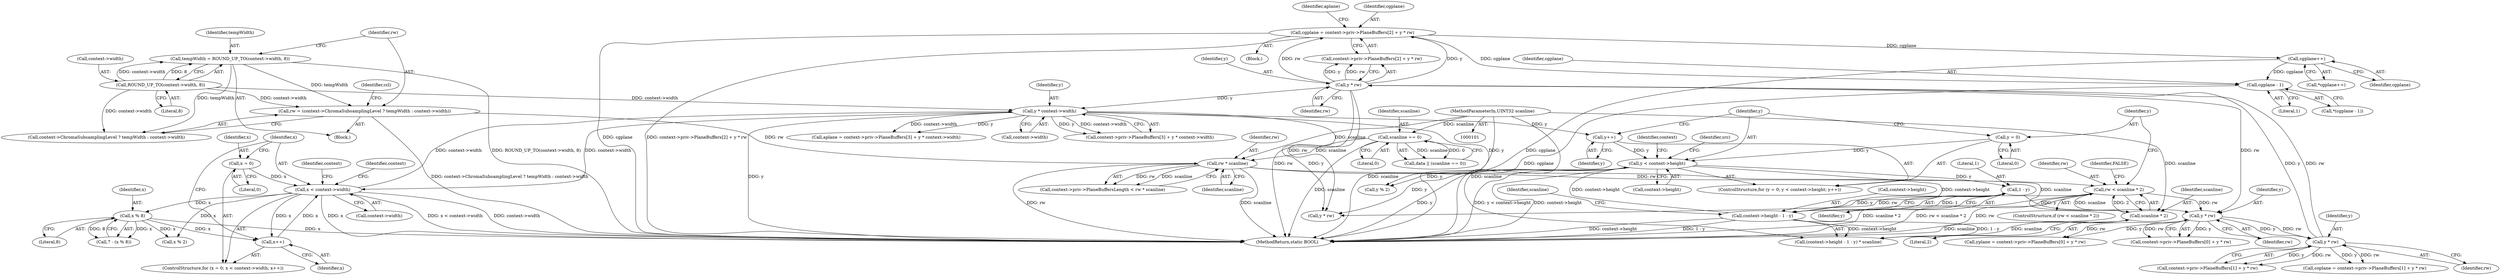 digraph "0_FreeRDP_d1112c279bd1a327e8e4d0b5f371458bf2579659_5@pointer" {
"1000768" [label="(Call,cgplane - 1)"];
"1000236" [label="(Call,cgplane = context->priv->PlaneBuffers[2] + y * rw)"];
"1000246" [label="(Call,y * rw)"];
"1000233" [label="(Call,y * rw)"];
"1000220" [label="(Call,y * rw)"];
"1000206" [label="(Call,1 - y)"];
"1000189" [label="(Call,y < context->height)"];
"1000186" [label="(Call,y = 0)"];
"1000194" [label="(Call,y++)"];
"1000259" [label="(Call,y * context->width)"];
"1000268" [label="(Call,x < context->width)"];
"1000273" [label="(Call,x++)"];
"1000539" [label="(Call,x % 8)"];
"1000265" [label="(Call,x = 0)"];
"1000145" [label="(Call,ROUND_UP_TO(context->width, 8))"];
"1000202" [label="(Call,context->height - 1 - y)"];
"1000178" [label="(Call,rw < scanline * 2)"];
"1000172" [label="(Call,rw * scanline)"];
"1000150" [label="(Call,rw = (context->ChromaSubsamplingLevel ? tempWidth : context->width))"];
"1000143" [label="(Call,tempWidth = ROUND_UP_TO(context->width, 8))"];
"1000138" [label="(Call,scanline == 0)"];
"1000104" [label="(MethodParameterIn,UINT32 scanline)"];
"1000180" [label="(Call,scanline * 2)"];
"1000718" [label="(Call,cgplane++)"];
"1000769" [label="(Identifier,cgplane)"];
"1000195" [label="(Identifier,y)"];
"1000104" [label="(MethodParameterIn,UINT32 scanline)"];
"1000225" [label="(Call,context->priv->PlaneBuffers[1] + y * rw)"];
"1000172" [label="(Call,rw * scanline)"];
"1000178" [label="(Call,rw < scanline * 2)"];
"1000270" [label="(Call,context->width)"];
"1000234" [label="(Identifier,y)"];
"1000717" [label="(Call,*cgplane++)"];
"1000105" [label="(Block,)"];
"1000180" [label="(Call,scanline * 2)"];
"1000268" [label="(Call,x < context->width)"];
"1000251" [label="(Call,context->priv->PlaneBuffers[3] + y * context->width)"];
"1000196" [label="(Block,)"];
"1000248" [label="(Identifier,rw)"];
"1000194" [label="(Call,y++)"];
"1000198" [label="(Identifier,src)"];
"1000260" [label="(Identifier,y)"];
"1000150" [label="(Call,rw = (context->ChromaSubsamplingLevel ? tempWidth : context->width))"];
"1000212" [label="(Call,context->priv->PlaneBuffers[0] + y * rw)"];
"1000777" [label="(Call,y % 2)"];
"1000188" [label="(Literal,0)"];
"1000181" [label="(Identifier,scanline)"];
"1000182" [label="(Literal,2)"];
"1000152" [label="(Call,context->ChromaSubsamplingLevel ? tempWidth : context->width)"];
"1000246" [label="(Call,y * rw)"];
"1000207" [label="(Literal,1)"];
"1000222" [label="(Identifier,rw)"];
"1000247" [label="(Identifier,y)"];
"1000151" [label="(Identifier,rw)"];
"1000745" [label="(Call,x % 2)"];
"1000767" [label="(Call,*(cgplane - 1))"];
"1000145" [label="(Call,ROUND_UP_TO(context->width, 8))"];
"1000177" [label="(ControlStructure,if (rw < scanline * 2))"];
"1000146" [label="(Call,context->width)"];
"1000718" [label="(Call,cgplane++)"];
"1000220" [label="(Call,y * rw)"];
"1000161" [label="(Identifier,ccl)"];
"1000774" [label="(Identifier,context)"];
"1000269" [label="(Identifier,x)"];
"1000273" [label="(Call,x++)"];
"1000149" [label="(Literal,8)"];
"1000139" [label="(Identifier,scanline)"];
"1000267" [label="(Literal,0)"];
"1000250" [label="(Identifier,aplane)"];
"1000203" [label="(Call,context->height)"];
"1000191" [label="(Call,context->height)"];
"1000278" [label="(Identifier,context)"];
"1000770" [label="(Literal,1)"];
"1000206" [label="(Call,1 - y)"];
"1000236" [label="(Call,cgplane = context->priv->PlaneBuffers[2] + y * rw)"];
"1000792" [label="(Call,y * rw)"];
"1000187" [label="(Identifier,y)"];
"1000233" [label="(Call,y * rw)"];
"1000274" [label="(Identifier,x)"];
"1000742" [label="(Identifier,context)"];
"1000221" [label="(Identifier,y)"];
"1000140" [label="(Literal,0)"];
"1000266" [label="(Identifier,x)"];
"1000235" [label="(Identifier,rw)"];
"1000539" [label="(Call,x % 8)"];
"1000238" [label="(Call,context->priv->PlaneBuffers[2] + y * rw)"];
"1000209" [label="(Identifier,scanline)"];
"1000261" [label="(Call,context->width)"];
"1000136" [label="(Call,data || (scanline == 0))"];
"1000249" [label="(Call,aplane = context->priv->PlaneBuffers[3] + y * context->width)"];
"1000144" [label="(Identifier,tempWidth)"];
"1000184" [label="(Identifier,FALSE)"];
"1000264" [label="(ControlStructure,for (x = 0; x < context->width; x++))"];
"1000166" [label="(Call,context->priv->PlaneBuffersLength < rw * scanline)"];
"1000143" [label="(Call,tempWidth = ROUND_UP_TO(context->width, 8))"];
"1000186" [label="(Call,y = 0)"];
"1000190" [label="(Identifier,y)"];
"1000138" [label="(Call,scanline == 0)"];
"1000223" [label="(Call,coplane = context->priv->PlaneBuffers[1] + y * rw)"];
"1000208" [label="(Identifier,y)"];
"1000719" [label="(Identifier,cgplane)"];
"1000185" [label="(ControlStructure,for (y = 0; y < context->height; y++))"];
"1000179" [label="(Identifier,rw)"];
"1000541" [label="(Literal,8)"];
"1000841" [label="(MethodReturn,static BOOL)"];
"1000201" [label="(Call,(context->height - 1 - y) * scanline)"];
"1000265" [label="(Call,x = 0)"];
"1000202" [label="(Call,context->height - 1 - y)"];
"1000259" [label="(Call,y * context->width)"];
"1000174" [label="(Identifier,scanline)"];
"1000768" [label="(Call,cgplane - 1)"];
"1000210" [label="(Call,yplane = context->priv->PlaneBuffers[0] + y * rw)"];
"1000237" [label="(Identifier,cgplane)"];
"1000537" [label="(Call,7 - (x % 8))"];
"1000540" [label="(Identifier,x)"];
"1000189" [label="(Call,y < context->height)"];
"1000173" [label="(Identifier,rw)"];
"1000768" -> "1000767"  [label="AST: "];
"1000768" -> "1000770"  [label="CFG: "];
"1000769" -> "1000768"  [label="AST: "];
"1000770" -> "1000768"  [label="AST: "];
"1000767" -> "1000768"  [label="CFG: "];
"1000768" -> "1000841"  [label="DDG: cgplane"];
"1000236" -> "1000768"  [label="DDG: cgplane"];
"1000718" -> "1000768"  [label="DDG: cgplane"];
"1000236" -> "1000196"  [label="AST: "];
"1000236" -> "1000238"  [label="CFG: "];
"1000237" -> "1000236"  [label="AST: "];
"1000238" -> "1000236"  [label="AST: "];
"1000250" -> "1000236"  [label="CFG: "];
"1000236" -> "1000841"  [label="DDG: cgplane"];
"1000236" -> "1000841"  [label="DDG: context->priv->PlaneBuffers[2] + y * rw"];
"1000246" -> "1000236"  [label="DDG: y"];
"1000246" -> "1000236"  [label="DDG: rw"];
"1000236" -> "1000718"  [label="DDG: cgplane"];
"1000246" -> "1000238"  [label="AST: "];
"1000246" -> "1000248"  [label="CFG: "];
"1000247" -> "1000246"  [label="AST: "];
"1000248" -> "1000246"  [label="AST: "];
"1000238" -> "1000246"  [label="CFG: "];
"1000246" -> "1000841"  [label="DDG: rw"];
"1000246" -> "1000220"  [label="DDG: rw"];
"1000246" -> "1000238"  [label="DDG: y"];
"1000246" -> "1000238"  [label="DDG: rw"];
"1000233" -> "1000246"  [label="DDG: y"];
"1000233" -> "1000246"  [label="DDG: rw"];
"1000246" -> "1000259"  [label="DDG: y"];
"1000246" -> "1000792"  [label="DDG: rw"];
"1000233" -> "1000225"  [label="AST: "];
"1000233" -> "1000235"  [label="CFG: "];
"1000234" -> "1000233"  [label="AST: "];
"1000235" -> "1000233"  [label="AST: "];
"1000225" -> "1000233"  [label="CFG: "];
"1000233" -> "1000223"  [label="DDG: y"];
"1000233" -> "1000223"  [label="DDG: rw"];
"1000233" -> "1000225"  [label="DDG: y"];
"1000233" -> "1000225"  [label="DDG: rw"];
"1000220" -> "1000233"  [label="DDG: y"];
"1000220" -> "1000233"  [label="DDG: rw"];
"1000220" -> "1000212"  [label="AST: "];
"1000220" -> "1000222"  [label="CFG: "];
"1000221" -> "1000220"  [label="AST: "];
"1000222" -> "1000220"  [label="AST: "];
"1000212" -> "1000220"  [label="CFG: "];
"1000220" -> "1000210"  [label="DDG: y"];
"1000220" -> "1000210"  [label="DDG: rw"];
"1000220" -> "1000212"  [label="DDG: y"];
"1000220" -> "1000212"  [label="DDG: rw"];
"1000206" -> "1000220"  [label="DDG: y"];
"1000178" -> "1000220"  [label="DDG: rw"];
"1000206" -> "1000202"  [label="AST: "];
"1000206" -> "1000208"  [label="CFG: "];
"1000207" -> "1000206"  [label="AST: "];
"1000208" -> "1000206"  [label="AST: "];
"1000202" -> "1000206"  [label="CFG: "];
"1000206" -> "1000202"  [label="DDG: 1"];
"1000206" -> "1000202"  [label="DDG: y"];
"1000189" -> "1000206"  [label="DDG: y"];
"1000189" -> "1000185"  [label="AST: "];
"1000189" -> "1000191"  [label="CFG: "];
"1000190" -> "1000189"  [label="AST: "];
"1000191" -> "1000189"  [label="AST: "];
"1000198" -> "1000189"  [label="CFG: "];
"1000774" -> "1000189"  [label="CFG: "];
"1000189" -> "1000841"  [label="DDG: y"];
"1000189" -> "1000841"  [label="DDG: y < context->height"];
"1000189" -> "1000841"  [label="DDG: context->height"];
"1000186" -> "1000189"  [label="DDG: y"];
"1000194" -> "1000189"  [label="DDG: y"];
"1000202" -> "1000189"  [label="DDG: context->height"];
"1000189" -> "1000202"  [label="DDG: context->height"];
"1000189" -> "1000777"  [label="DDG: y"];
"1000189" -> "1000792"  [label="DDG: y"];
"1000186" -> "1000185"  [label="AST: "];
"1000186" -> "1000188"  [label="CFG: "];
"1000187" -> "1000186"  [label="AST: "];
"1000188" -> "1000186"  [label="AST: "];
"1000190" -> "1000186"  [label="CFG: "];
"1000194" -> "1000185"  [label="AST: "];
"1000194" -> "1000195"  [label="CFG: "];
"1000195" -> "1000194"  [label="AST: "];
"1000190" -> "1000194"  [label="CFG: "];
"1000259" -> "1000194"  [label="DDG: y"];
"1000259" -> "1000251"  [label="AST: "];
"1000259" -> "1000261"  [label="CFG: "];
"1000260" -> "1000259"  [label="AST: "];
"1000261" -> "1000259"  [label="AST: "];
"1000251" -> "1000259"  [label="CFG: "];
"1000259" -> "1000841"  [label="DDG: y"];
"1000259" -> "1000249"  [label="DDG: y"];
"1000259" -> "1000249"  [label="DDG: context->width"];
"1000259" -> "1000251"  [label="DDG: y"];
"1000259" -> "1000251"  [label="DDG: context->width"];
"1000268" -> "1000259"  [label="DDG: context->width"];
"1000145" -> "1000259"  [label="DDG: context->width"];
"1000259" -> "1000268"  [label="DDG: context->width"];
"1000259" -> "1000777"  [label="DDG: y"];
"1000259" -> "1000792"  [label="DDG: y"];
"1000268" -> "1000264"  [label="AST: "];
"1000268" -> "1000270"  [label="CFG: "];
"1000269" -> "1000268"  [label="AST: "];
"1000270" -> "1000268"  [label="AST: "];
"1000278" -> "1000268"  [label="CFG: "];
"1000742" -> "1000268"  [label="CFG: "];
"1000268" -> "1000841"  [label="DDG: x"];
"1000268" -> "1000841"  [label="DDG: x < context->width"];
"1000268" -> "1000841"  [label="DDG: context->width"];
"1000273" -> "1000268"  [label="DDG: x"];
"1000265" -> "1000268"  [label="DDG: x"];
"1000268" -> "1000273"  [label="DDG: x"];
"1000268" -> "1000539"  [label="DDG: x"];
"1000268" -> "1000745"  [label="DDG: x"];
"1000273" -> "1000264"  [label="AST: "];
"1000273" -> "1000274"  [label="CFG: "];
"1000274" -> "1000273"  [label="AST: "];
"1000269" -> "1000273"  [label="CFG: "];
"1000539" -> "1000273"  [label="DDG: x"];
"1000539" -> "1000537"  [label="AST: "];
"1000539" -> "1000541"  [label="CFG: "];
"1000540" -> "1000539"  [label="AST: "];
"1000541" -> "1000539"  [label="AST: "];
"1000537" -> "1000539"  [label="CFG: "];
"1000539" -> "1000841"  [label="DDG: x"];
"1000539" -> "1000537"  [label="DDG: x"];
"1000539" -> "1000537"  [label="DDG: 8"];
"1000539" -> "1000745"  [label="DDG: x"];
"1000265" -> "1000264"  [label="AST: "];
"1000265" -> "1000267"  [label="CFG: "];
"1000266" -> "1000265"  [label="AST: "];
"1000267" -> "1000265"  [label="AST: "];
"1000269" -> "1000265"  [label="CFG: "];
"1000145" -> "1000143"  [label="AST: "];
"1000145" -> "1000149"  [label="CFG: "];
"1000146" -> "1000145"  [label="AST: "];
"1000149" -> "1000145"  [label="AST: "];
"1000143" -> "1000145"  [label="CFG: "];
"1000145" -> "1000143"  [label="DDG: context->width"];
"1000145" -> "1000143"  [label="DDG: 8"];
"1000145" -> "1000150"  [label="DDG: context->width"];
"1000145" -> "1000152"  [label="DDG: context->width"];
"1000202" -> "1000201"  [label="AST: "];
"1000203" -> "1000202"  [label="AST: "];
"1000209" -> "1000202"  [label="CFG: "];
"1000202" -> "1000841"  [label="DDG: 1 - y"];
"1000202" -> "1000841"  [label="DDG: context->height"];
"1000202" -> "1000201"  [label="DDG: context->height"];
"1000202" -> "1000201"  [label="DDG: 1 - y"];
"1000178" -> "1000177"  [label="AST: "];
"1000178" -> "1000180"  [label="CFG: "];
"1000179" -> "1000178"  [label="AST: "];
"1000180" -> "1000178"  [label="AST: "];
"1000184" -> "1000178"  [label="CFG: "];
"1000187" -> "1000178"  [label="CFG: "];
"1000178" -> "1000841"  [label="DDG: rw < scanline * 2"];
"1000178" -> "1000841"  [label="DDG: rw"];
"1000178" -> "1000841"  [label="DDG: scanline * 2"];
"1000172" -> "1000178"  [label="DDG: rw"];
"1000180" -> "1000178"  [label="DDG: scanline"];
"1000180" -> "1000178"  [label="DDG: 2"];
"1000178" -> "1000792"  [label="DDG: rw"];
"1000172" -> "1000166"  [label="AST: "];
"1000172" -> "1000174"  [label="CFG: "];
"1000173" -> "1000172"  [label="AST: "];
"1000174" -> "1000172"  [label="AST: "];
"1000166" -> "1000172"  [label="CFG: "];
"1000172" -> "1000841"  [label="DDG: rw"];
"1000172" -> "1000841"  [label="DDG: scanline"];
"1000172" -> "1000166"  [label="DDG: rw"];
"1000172" -> "1000166"  [label="DDG: scanline"];
"1000150" -> "1000172"  [label="DDG: rw"];
"1000138" -> "1000172"  [label="DDG: scanline"];
"1000104" -> "1000172"  [label="DDG: scanline"];
"1000172" -> "1000180"  [label="DDG: scanline"];
"1000150" -> "1000105"  [label="AST: "];
"1000150" -> "1000152"  [label="CFG: "];
"1000151" -> "1000150"  [label="AST: "];
"1000152" -> "1000150"  [label="AST: "];
"1000161" -> "1000150"  [label="CFG: "];
"1000150" -> "1000841"  [label="DDG: context->ChromaSubsamplingLevel ? tempWidth : context->width"];
"1000143" -> "1000150"  [label="DDG: tempWidth"];
"1000143" -> "1000105"  [label="AST: "];
"1000144" -> "1000143"  [label="AST: "];
"1000151" -> "1000143"  [label="CFG: "];
"1000143" -> "1000841"  [label="DDG: ROUND_UP_TO(context->width, 8)"];
"1000143" -> "1000152"  [label="DDG: tempWidth"];
"1000138" -> "1000136"  [label="AST: "];
"1000138" -> "1000140"  [label="CFG: "];
"1000139" -> "1000138"  [label="AST: "];
"1000140" -> "1000138"  [label="AST: "];
"1000136" -> "1000138"  [label="CFG: "];
"1000138" -> "1000841"  [label="DDG: scanline"];
"1000138" -> "1000136"  [label="DDG: scanline"];
"1000138" -> "1000136"  [label="DDG: 0"];
"1000104" -> "1000138"  [label="DDG: scanline"];
"1000104" -> "1000101"  [label="AST: "];
"1000104" -> "1000841"  [label="DDG: scanline"];
"1000104" -> "1000180"  [label="DDG: scanline"];
"1000104" -> "1000201"  [label="DDG: scanline"];
"1000180" -> "1000182"  [label="CFG: "];
"1000181" -> "1000180"  [label="AST: "];
"1000182" -> "1000180"  [label="AST: "];
"1000180" -> "1000841"  [label="DDG: scanline"];
"1000180" -> "1000201"  [label="DDG: scanline"];
"1000718" -> "1000717"  [label="AST: "];
"1000718" -> "1000719"  [label="CFG: "];
"1000719" -> "1000718"  [label="AST: "];
"1000717" -> "1000718"  [label="CFG: "];
"1000718" -> "1000841"  [label="DDG: cgplane"];
}
